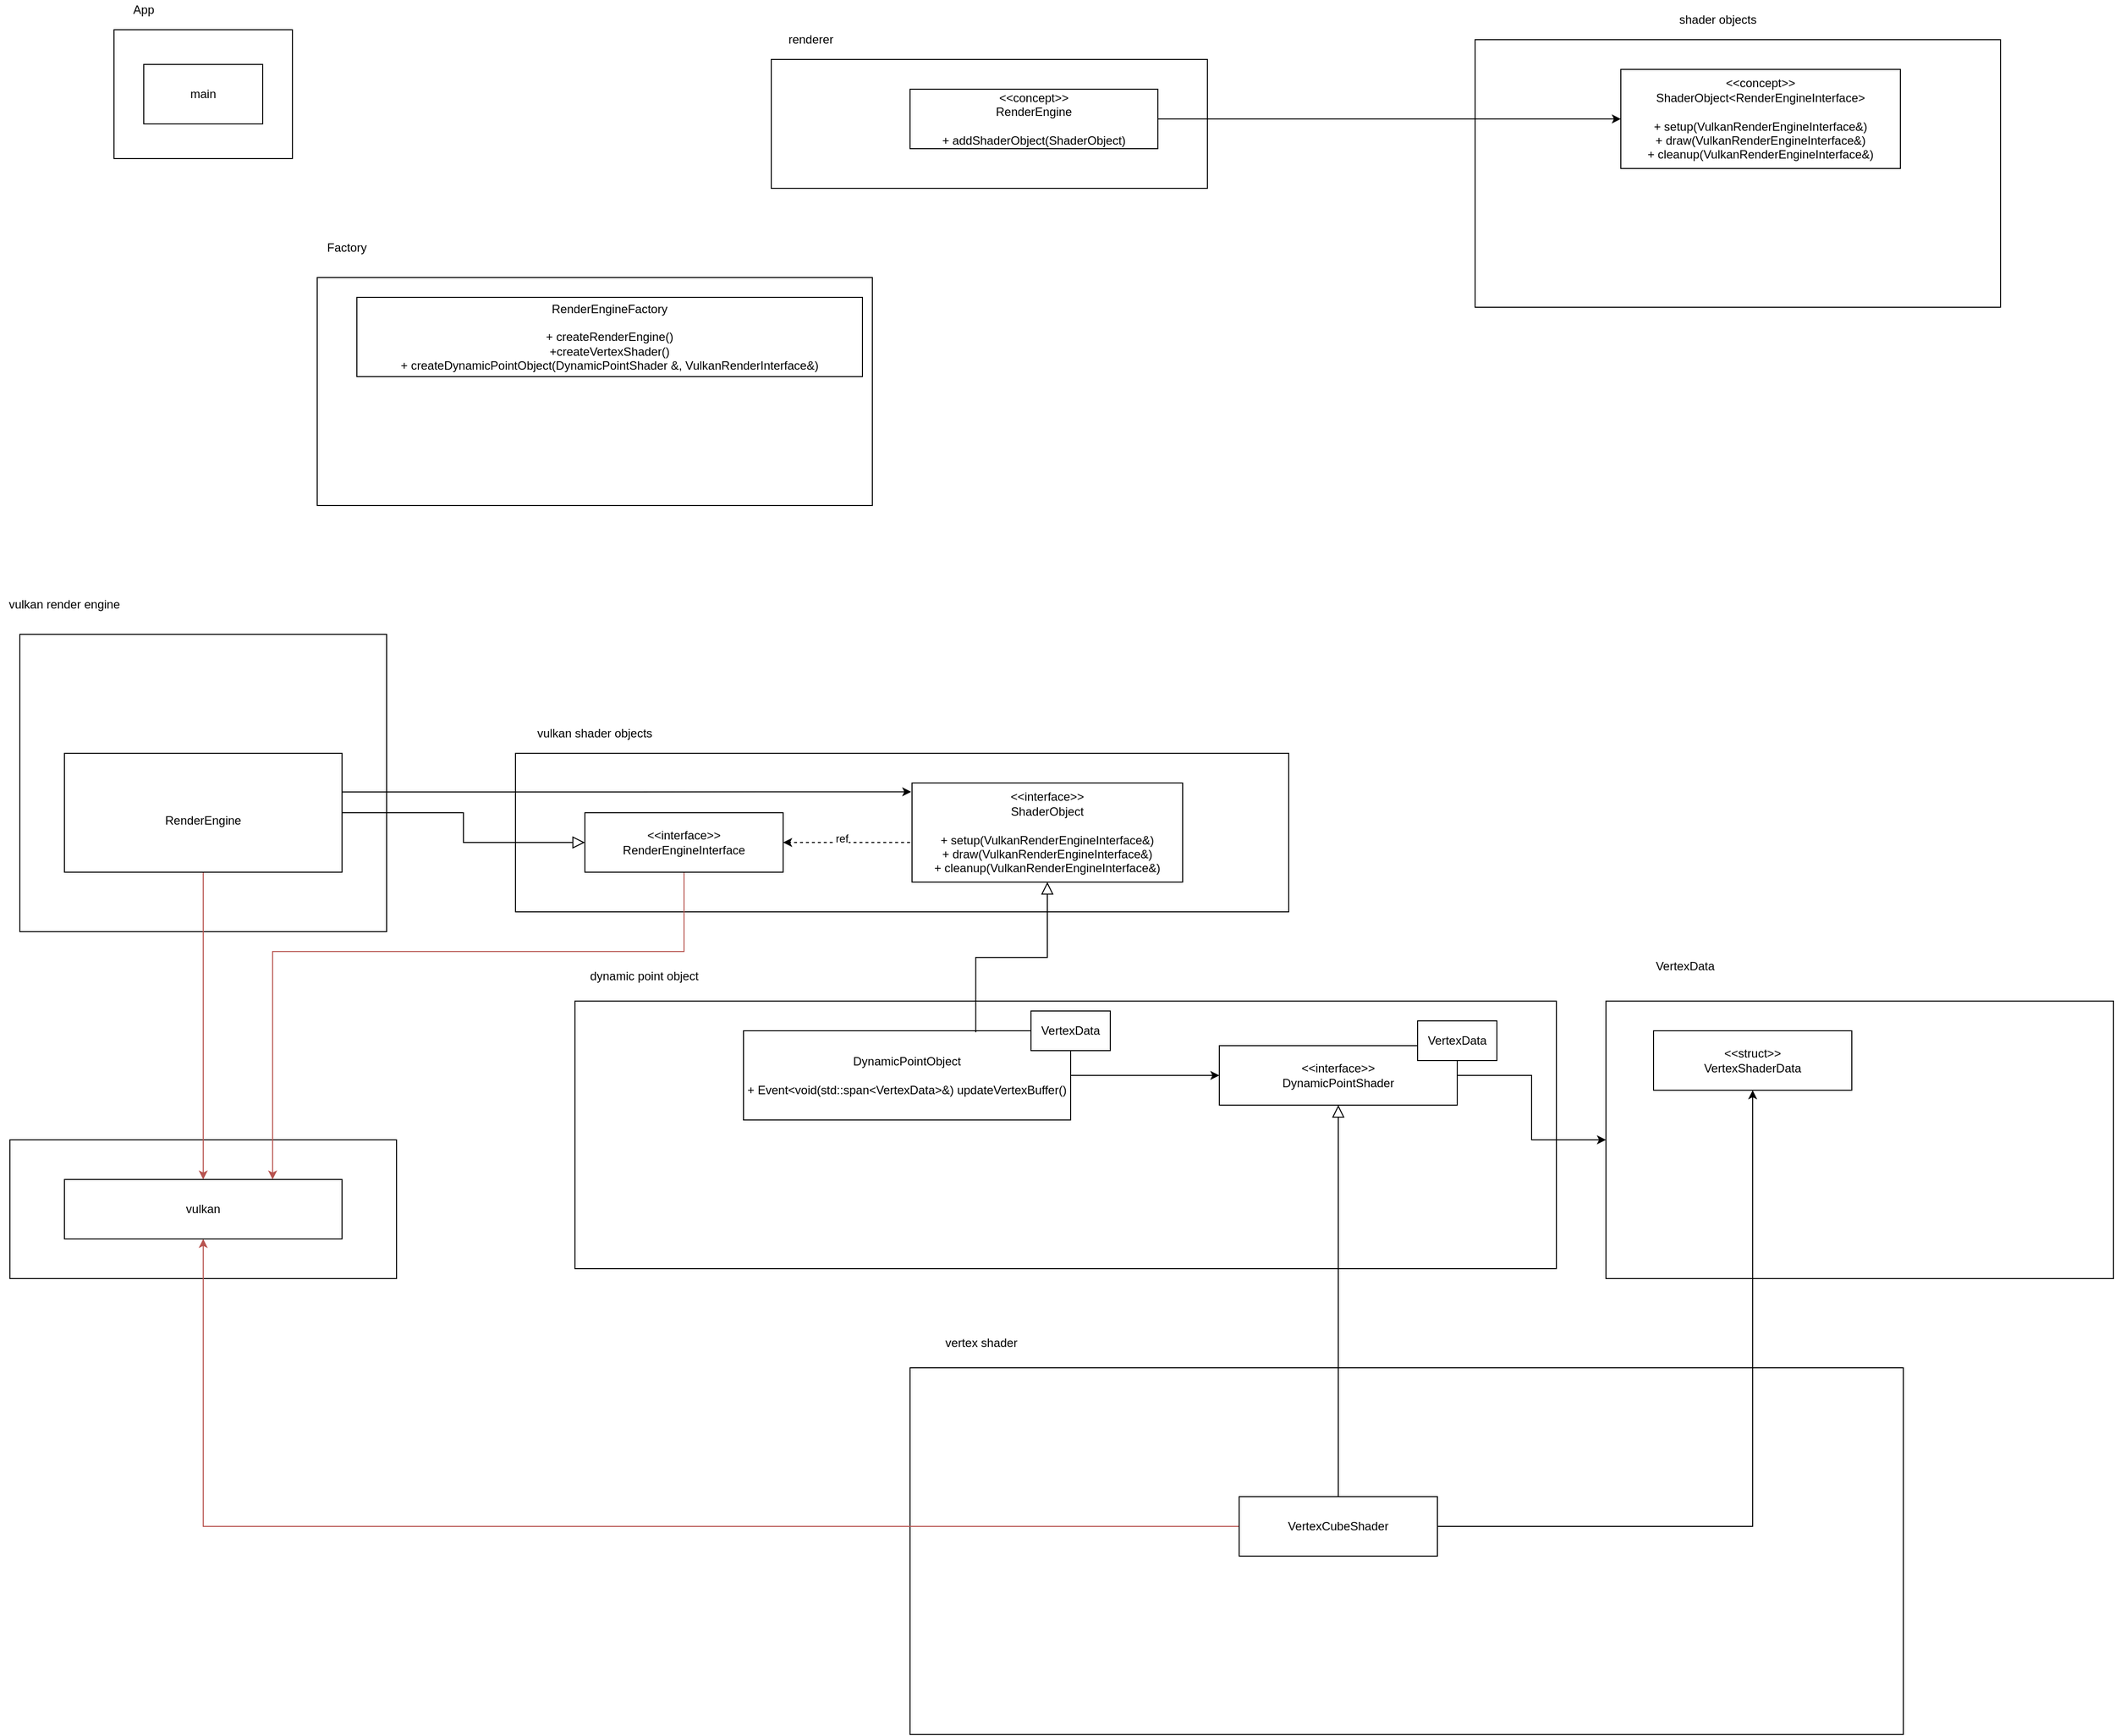<mxfile version="14.6.13" type="device"><diagram id="C5RBs43oDa-KdzZeNtuy" name="Page-1"><mxGraphModel dx="2019" dy="1294" grid="1" gridSize="10" guides="1" tooltips="1" connect="1" arrows="1" fold="1" page="1" pageScale="1" pageWidth="3300" pageHeight="4681" math="0" shadow="0"><root><mxCell id="WIyWlLk6GJQsqaUBKTNV-0"/><mxCell id="WIyWlLk6GJQsqaUBKTNV-1" parent="WIyWlLk6GJQsqaUBKTNV-0"/><mxCell id="vkNo492dDOOB2XyZKwrw-39" value="" style="rounded=0;whiteSpace=wrap;html=1;fillColor=none;" vertex="1" parent="WIyWlLk6GJQsqaUBKTNV-1"><mxGeometry x="120" y="1290" width="390" height="140" as="geometry"/></mxCell><mxCell id="vkNo492dDOOB2XyZKwrw-27" value="" style="rounded=0;whiteSpace=wrap;html=1;fillColor=none;" vertex="1" parent="WIyWlLk6GJQsqaUBKTNV-1"><mxGeometry x="1730" y="1150" width="512" height="280" as="geometry"/></mxCell><mxCell id="Z5Vq25aeXypPwsRs8rG0-38" value="" style="rounded=0;whiteSpace=wrap;html=1;fillColor=none;" parent="WIyWlLk6GJQsqaUBKTNV-1" vertex="1"><mxGeometry x="690" y="1150" width="990" height="270" as="geometry"/></mxCell><mxCell id="Z5Vq25aeXypPwsRs8rG0-23" value="" style="rounded=0;whiteSpace=wrap;html=1;fillColor=none;" parent="WIyWlLk6GJQsqaUBKTNV-1" vertex="1"><mxGeometry x="630" y="900" width="780" height="160" as="geometry"/></mxCell><mxCell id="Z5Vq25aeXypPwsRs8rG0-20" value="" style="rounded=0;whiteSpace=wrap;html=1;fillColor=none;" parent="WIyWlLk6GJQsqaUBKTNV-1" vertex="1"><mxGeometry x="130" y="780" width="370" height="300" as="geometry"/></mxCell><mxCell id="Z5Vq25aeXypPwsRs8rG0-11" value="" style="rounded=0;whiteSpace=wrap;html=1;fillColor=none;" parent="WIyWlLk6GJQsqaUBKTNV-1" vertex="1"><mxGeometry x="1598" y="180" width="530" height="270" as="geometry"/></mxCell><mxCell id="Z5Vq25aeXypPwsRs8rG0-0" value="" style="rounded=0;whiteSpace=wrap;html=1;fillColor=none;" parent="WIyWlLk6GJQsqaUBKTNV-1" vertex="1"><mxGeometry x="225" y="170" width="180" height="130" as="geometry"/></mxCell><mxCell id="Z5Vq25aeXypPwsRs8rG0-1" value="App" style="text;html=1;strokeColor=none;fillColor=none;align=center;verticalAlign=middle;whiteSpace=wrap;rounded=0;" parent="WIyWlLk6GJQsqaUBKTNV-1" vertex="1"><mxGeometry x="235" y="140" width="40" height="20" as="geometry"/></mxCell><mxCell id="Z5Vq25aeXypPwsRs8rG0-2" value="" style="rounded=0;whiteSpace=wrap;html=1;fillColor=none;" parent="WIyWlLk6GJQsqaUBKTNV-1" vertex="1"><mxGeometry x="888" y="200" width="440" height="130" as="geometry"/></mxCell><mxCell id="Z5Vq25aeXypPwsRs8rG0-3" value="renderer" style="text;html=1;strokeColor=none;fillColor=none;align=center;verticalAlign=middle;whiteSpace=wrap;rounded=0;" parent="WIyWlLk6GJQsqaUBKTNV-1" vertex="1"><mxGeometry x="908" y="170" width="40" height="20" as="geometry"/></mxCell><mxCell id="Z5Vq25aeXypPwsRs8rG0-5" value="main" style="rounded=0;whiteSpace=wrap;html=1;fillColor=none;" parent="WIyWlLk6GJQsqaUBKTNV-1" vertex="1"><mxGeometry x="255" y="205" width="120" height="60" as="geometry"/></mxCell><mxCell id="Z5Vq25aeXypPwsRs8rG0-45" style="edgeStyle=elbowEdgeStyle;rounded=0;orthogonalLoop=1;jettySize=auto;html=1;entryX=0;entryY=0.5;entryDx=0;entryDy=0;" parent="WIyWlLk6GJQsqaUBKTNV-1" source="Z5Vq25aeXypPwsRs8rG0-6" target="Z5Vq25aeXypPwsRs8rG0-9" edge="1"><mxGeometry relative="1" as="geometry"/></mxCell><mxCell id="Z5Vq25aeXypPwsRs8rG0-6" value="&amp;lt;&amp;lt;concept&amp;gt;&amp;gt;&lt;br&gt;RenderEngine&lt;br&gt;&lt;br&gt;+ addShaderObject(ShaderObject)" style="rounded=0;whiteSpace=wrap;html=1;fillColor=none;" parent="WIyWlLk6GJQsqaUBKTNV-1" vertex="1"><mxGeometry x="1028" y="230" width="250" height="60" as="geometry"/></mxCell><mxCell id="Z5Vq25aeXypPwsRs8rG0-9" value="&amp;lt;&amp;lt;concept&amp;gt;&amp;gt;&lt;br&gt;ShaderObject&amp;lt;RenderEngineInterface&amp;gt;&lt;br&gt;&lt;br&gt;+ setup(VulkanRenderEngineInterface&amp;amp;)&lt;br&gt;+ draw(VulkanRenderEngineInterface&amp;amp;)&lt;br&gt;+ cleanup(VulkanRenderEngineInterface&amp;amp;)" style="rounded=0;whiteSpace=wrap;html=1;fillColor=none;" parent="WIyWlLk6GJQsqaUBKTNV-1" vertex="1"><mxGeometry x="1745" y="210" width="282" height="100" as="geometry"/></mxCell><mxCell id="Z5Vq25aeXypPwsRs8rG0-12" value="shader objects" style="text;html=1;strokeColor=none;fillColor=none;align=center;verticalAlign=middle;whiteSpace=wrap;rounded=0;" parent="WIyWlLk6GJQsqaUBKTNV-1" vertex="1"><mxGeometry x="1778" y="150" width="130" height="20" as="geometry"/></mxCell><mxCell id="Z5Vq25aeXypPwsRs8rG0-18" value="" style="endArrow=block;endSize=10;endFill=0;shadow=0;strokeWidth=1;rounded=0;edgeStyle=elbowEdgeStyle;elbow=vertical;exitX=0.71;exitY=0.017;exitDx=0;exitDy=0;exitPerimeter=0;" parent="WIyWlLk6GJQsqaUBKTNV-1" source="Z5Vq25aeXypPwsRs8rG0-39" target="Z5Vq25aeXypPwsRs8rG0-29" edge="1"><mxGeometry width="160" relative="1" as="geometry"><mxPoint x="859.5" y="760" as="sourcePoint"/><mxPoint x="859.5" y="680" as="targetPoint"/></mxGeometry></mxCell><mxCell id="Z5Vq25aeXypPwsRs8rG0-21" value="vulkan render engine" style="text;html=1;strokeColor=none;fillColor=none;align=center;verticalAlign=middle;whiteSpace=wrap;rounded=0;" parent="WIyWlLk6GJQsqaUBKTNV-1" vertex="1"><mxGeometry x="110" y="740" width="130" height="20" as="geometry"/></mxCell><mxCell id="Z5Vq25aeXypPwsRs8rG0-24" value="vulkan shader objects" style="text;html=1;strokeColor=none;fillColor=none;align=center;verticalAlign=middle;whiteSpace=wrap;rounded=0;" parent="WIyWlLk6GJQsqaUBKTNV-1" vertex="1"><mxGeometry x="645" y="870" width="130" height="20" as="geometry"/></mxCell><mxCell id="vkNo492dDOOB2XyZKwrw-45" style="edgeStyle=orthogonalEdgeStyle;rounded=0;orthogonalLoop=1;jettySize=auto;html=1;entryX=0.75;entryY=0;entryDx=0;entryDy=0;fillColor=#f8cecc;strokeColor=#b85450;" edge="1" parent="WIyWlLk6GJQsqaUBKTNV-1" source="Z5Vq25aeXypPwsRs8rG0-25" target="vkNo492dDOOB2XyZKwrw-40"><mxGeometry relative="1" as="geometry"><Array as="points"><mxPoint x="800" y="1100"/><mxPoint x="385" y="1100"/></Array></mxGeometry></mxCell><mxCell id="Z5Vq25aeXypPwsRs8rG0-25" value="&amp;lt;&amp;lt;interface&amp;gt;&amp;gt;&lt;br&gt;RenderEngineInterface" style="rounded=0;whiteSpace=wrap;html=1;fillColor=none;" parent="WIyWlLk6GJQsqaUBKTNV-1" vertex="1"><mxGeometry x="700" y="960" width="200" height="60" as="geometry"/></mxCell><mxCell id="vkNo492dDOOB2XyZKwrw-16" style="edgeStyle=orthogonalEdgeStyle;rounded=0;orthogonalLoop=1;jettySize=auto;html=1;dashed=1;exitX=0;exitY=0.5;exitDx=0;exitDy=0;entryX=1;entryY=0.5;entryDx=0;entryDy=0;" edge="1" parent="WIyWlLk6GJQsqaUBKTNV-1" source="Z5Vq25aeXypPwsRs8rG0-29" target="Z5Vq25aeXypPwsRs8rG0-25"><mxGeometry relative="1" as="geometry"><Array as="points"><mxPoint x="1030" y="990"/></Array></mxGeometry></mxCell><mxCell id="vkNo492dDOOB2XyZKwrw-17" value="ref" style="edgeLabel;html=1;align=center;verticalAlign=middle;resizable=0;points=[];" vertex="1" connectable="0" parent="vkNo492dDOOB2XyZKwrw-16"><mxGeometry x="0.159" y="-4" relative="1" as="geometry"><mxPoint as="offset"/></mxGeometry></mxCell><mxCell id="Z5Vq25aeXypPwsRs8rG0-29" value="&amp;lt;&amp;lt;interface&amp;gt;&amp;gt;&lt;br&gt;ShaderObject&lt;br&gt;&lt;br&gt;+ setup(VulkanRenderEngineInterface&amp;amp;)&lt;br&gt;+ draw(VulkanRenderEngineInterface&amp;amp;)&lt;br&gt;+ cleanup(VulkanRenderEngineInterface&amp;amp;)" style="rounded=0;whiteSpace=wrap;html=1;fillColor=none;" parent="WIyWlLk6GJQsqaUBKTNV-1" vertex="1"><mxGeometry x="1030" y="930" width="273" height="100" as="geometry"/></mxCell><mxCell id="Z5Vq25aeXypPwsRs8rG0-37" value="dynamic point object" style="text;html=1;strokeColor=none;fillColor=none;align=center;verticalAlign=middle;whiteSpace=wrap;rounded=0;" parent="WIyWlLk6GJQsqaUBKTNV-1" vertex="1"><mxGeometry x="670" y="1110" width="180" height="30" as="geometry"/></mxCell><mxCell id="vkNo492dDOOB2XyZKwrw-43" style="edgeStyle=orthogonalEdgeStyle;rounded=0;orthogonalLoop=1;jettySize=auto;html=1;fillColor=#f8cecc;strokeColor=#b85450;" edge="1" parent="WIyWlLk6GJQsqaUBKTNV-1" source="Z5Vq25aeXypPwsRs8rG0-41" target="vkNo492dDOOB2XyZKwrw-40"><mxGeometry relative="1" as="geometry"/></mxCell><mxCell id="vkNo492dDOOB2XyZKwrw-48" style="edgeStyle=orthogonalEdgeStyle;rounded=0;orthogonalLoop=1;jettySize=auto;html=1;entryX=-0.003;entryY=0.089;entryDx=0;entryDy=0;entryPerimeter=0;" edge="1" parent="WIyWlLk6GJQsqaUBKTNV-1" source="Z5Vq25aeXypPwsRs8rG0-41" target="Z5Vq25aeXypPwsRs8rG0-29"><mxGeometry relative="1" as="geometry"><Array as="points"><mxPoint x="610" y="939"/><mxPoint x="610" y="939"/></Array></mxGeometry></mxCell><mxCell id="Z5Vq25aeXypPwsRs8rG0-41" value="&lt;br&gt;RenderEngine" style="rounded=0;whiteSpace=wrap;html=1;fillColor=none;" parent="WIyWlLk6GJQsqaUBKTNV-1" vertex="1"><mxGeometry x="175" y="900" width="280" height="120" as="geometry"/></mxCell><mxCell id="Z5Vq25aeXypPwsRs8rG0-43" value="" style="endArrow=block;endSize=10;endFill=0;shadow=0;strokeWidth=1;rounded=0;edgeStyle=elbowEdgeStyle;exitX=1;exitY=0.5;exitDx=0;exitDy=0;entryX=0;entryY=0.5;entryDx=0;entryDy=0;" parent="WIyWlLk6GJQsqaUBKTNV-1" source="Z5Vq25aeXypPwsRs8rG0-41" target="Z5Vq25aeXypPwsRs8rG0-25" edge="1"><mxGeometry width="160" relative="1" as="geometry"><mxPoint x="550" y="940" as="sourcePoint"/><mxPoint x="550" y="860" as="targetPoint"/></mxGeometry></mxCell><mxCell id="Z5Vq25aeXypPwsRs8rG0-47" value="" style="rounded=0;whiteSpace=wrap;html=1;fillColor=none;" parent="WIyWlLk6GJQsqaUBKTNV-1" vertex="1"><mxGeometry x="430" y="420" width="560" height="230" as="geometry"/></mxCell><mxCell id="Z5Vq25aeXypPwsRs8rG0-48" value="Factory" style="text;html=1;strokeColor=none;fillColor=none;align=center;verticalAlign=middle;whiteSpace=wrap;rounded=0;" parent="WIyWlLk6GJQsqaUBKTNV-1" vertex="1"><mxGeometry x="440" y="380" width="40" height="20" as="geometry"/></mxCell><mxCell id="Z5Vq25aeXypPwsRs8rG0-49" value="RenderEngineFactory&lt;br&gt;&lt;br&gt;+ createRenderEngine()&lt;br&gt;+createVertexShader()&lt;br&gt;+ createDynamicPointObject(DynamicPointShader &amp;amp;, VulkanRenderInterface&amp;amp;)&lt;br&gt;" style="rounded=0;whiteSpace=wrap;html=1;fillColor=none;" parent="WIyWlLk6GJQsqaUBKTNV-1" vertex="1"><mxGeometry x="470" y="440" width="510" height="80" as="geometry"/></mxCell><mxCell id="vkNo492dDOOB2XyZKwrw-10" style="edgeStyle=orthogonalEdgeStyle;rounded=0;orthogonalLoop=1;jettySize=auto;html=1;" edge="1" parent="WIyWlLk6GJQsqaUBKTNV-1" source="Z5Vq25aeXypPwsRs8rG0-39" target="vkNo492dDOOB2XyZKwrw-0"><mxGeometry relative="1" as="geometry"/></mxCell><mxCell id="Z5Vq25aeXypPwsRs8rG0-39" value="DynamicPointObject&lt;br&gt;&lt;br&gt;+ Event&amp;lt;void(std::span&amp;lt;VertexData&amp;gt;&amp;amp;) updateVertexBuffer()" style="rounded=0;whiteSpace=wrap;html=1;fillColor=none;" parent="WIyWlLk6GJQsqaUBKTNV-1" vertex="1"><mxGeometry x="860" y="1180" width="330" height="90" as="geometry"/></mxCell><mxCell id="vkNo492dDOOB2XyZKwrw-34" style="edgeStyle=orthogonalEdgeStyle;rounded=0;orthogonalLoop=1;jettySize=auto;html=1;" edge="1" parent="WIyWlLk6GJQsqaUBKTNV-1" source="vkNo492dDOOB2XyZKwrw-0" target="vkNo492dDOOB2XyZKwrw-27"><mxGeometry relative="1" as="geometry"/></mxCell><mxCell id="vkNo492dDOOB2XyZKwrw-0" value="&amp;lt;&amp;lt;interface&amp;gt;&amp;gt;&lt;br&gt;DynamicPointShader" style="rounded=0;whiteSpace=wrap;html=1;fillColor=none;" vertex="1" parent="WIyWlLk6GJQsqaUBKTNV-1"><mxGeometry x="1340" y="1195" width="240" height="60" as="geometry"/></mxCell><mxCell id="vkNo492dDOOB2XyZKwrw-2" value="" style="rounded=0;whiteSpace=wrap;html=1;fillColor=none;" vertex="1" parent="WIyWlLk6GJQsqaUBKTNV-1"><mxGeometry x="1028" y="1520" width="1002" height="370" as="geometry"/></mxCell><mxCell id="vkNo492dDOOB2XyZKwrw-3" value="vertex shader" style="text;html=1;strokeColor=none;fillColor=none;align=center;verticalAlign=middle;whiteSpace=wrap;rounded=0;" vertex="1" parent="WIyWlLk6GJQsqaUBKTNV-1"><mxGeometry x="1010" y="1480" width="180" height="30" as="geometry"/></mxCell><mxCell id="vkNo492dDOOB2XyZKwrw-33" style="edgeStyle=orthogonalEdgeStyle;rounded=0;orthogonalLoop=1;jettySize=auto;html=1;entryX=0.5;entryY=1;entryDx=0;entryDy=0;exitX=1;exitY=0.5;exitDx=0;exitDy=0;" edge="1" parent="WIyWlLk6GJQsqaUBKTNV-1" source="vkNo492dDOOB2XyZKwrw-12" target="vkNo492dDOOB2XyZKwrw-25"><mxGeometry relative="1" as="geometry"><mxPoint x="1560" y="1590" as="sourcePoint"/></mxGeometry></mxCell><mxCell id="vkNo492dDOOB2XyZKwrw-44" style="edgeStyle=orthogonalEdgeStyle;rounded=0;orthogonalLoop=1;jettySize=auto;html=1;entryX=0.5;entryY=1;entryDx=0;entryDy=0;fillColor=#f8cecc;strokeColor=#b85450;" edge="1" parent="WIyWlLk6GJQsqaUBKTNV-1" source="vkNo492dDOOB2XyZKwrw-12" target="vkNo492dDOOB2XyZKwrw-40"><mxGeometry relative="1" as="geometry"/></mxCell><mxCell id="vkNo492dDOOB2XyZKwrw-12" value="VertexCubeShader" style="rounded=0;whiteSpace=wrap;html=1;fillColor=none;" vertex="1" parent="WIyWlLk6GJQsqaUBKTNV-1"><mxGeometry x="1360" y="1650" width="200" height="60" as="geometry"/></mxCell><mxCell id="vkNo492dDOOB2XyZKwrw-14" value="" style="endArrow=block;endSize=10;endFill=0;shadow=0;strokeWidth=1;rounded=0;edgeStyle=elbowEdgeStyle;elbow=vertical;exitX=0.5;exitY=0;exitDx=0;exitDy=0;entryX=0.5;entryY=1;entryDx=0;entryDy=0;" edge="1" parent="WIyWlLk6GJQsqaUBKTNV-1" source="vkNo492dDOOB2XyZKwrw-12" target="vkNo492dDOOB2XyZKwrw-0"><mxGeometry width="160" relative="1" as="geometry"><mxPoint x="1340" y="1635" as="sourcePoint"/><mxPoint x="1310" y="1390" as="targetPoint"/></mxGeometry></mxCell><mxCell id="vkNo492dDOOB2XyZKwrw-24" value="VertexData" style="rounded=0;whiteSpace=wrap;html=1;" vertex="1" parent="WIyWlLk6GJQsqaUBKTNV-1"><mxGeometry x="1540" y="1170" width="80" height="40" as="geometry"/></mxCell><mxCell id="vkNo492dDOOB2XyZKwrw-25" value="&amp;lt;&amp;lt;struct&amp;gt;&amp;gt;&lt;br&gt;VertexShaderData" style="rounded=0;whiteSpace=wrap;html=1;fillColor=none;" vertex="1" parent="WIyWlLk6GJQsqaUBKTNV-1"><mxGeometry x="1778" y="1180" width="200" height="60" as="geometry"/></mxCell><mxCell id="vkNo492dDOOB2XyZKwrw-28" value="VertexData" style="text;html=1;strokeColor=none;fillColor=none;align=center;verticalAlign=middle;whiteSpace=wrap;rounded=0;" vertex="1" parent="WIyWlLk6GJQsqaUBKTNV-1"><mxGeometry x="1720" y="1100" width="180" height="30" as="geometry"/></mxCell><mxCell id="vkNo492dDOOB2XyZKwrw-40" value="vulkan" style="rounded=0;whiteSpace=wrap;html=1;fillColor=none;" vertex="1" parent="WIyWlLk6GJQsqaUBKTNV-1"><mxGeometry x="175" y="1330" width="280" height="60" as="geometry"/></mxCell><mxCell id="vkNo492dDOOB2XyZKwrw-47" value="VertexData" style="rounded=0;whiteSpace=wrap;html=1;" vertex="1" parent="WIyWlLk6GJQsqaUBKTNV-1"><mxGeometry x="1150" y="1160" width="80" height="40" as="geometry"/></mxCell></root></mxGraphModel></diagram></mxfile>